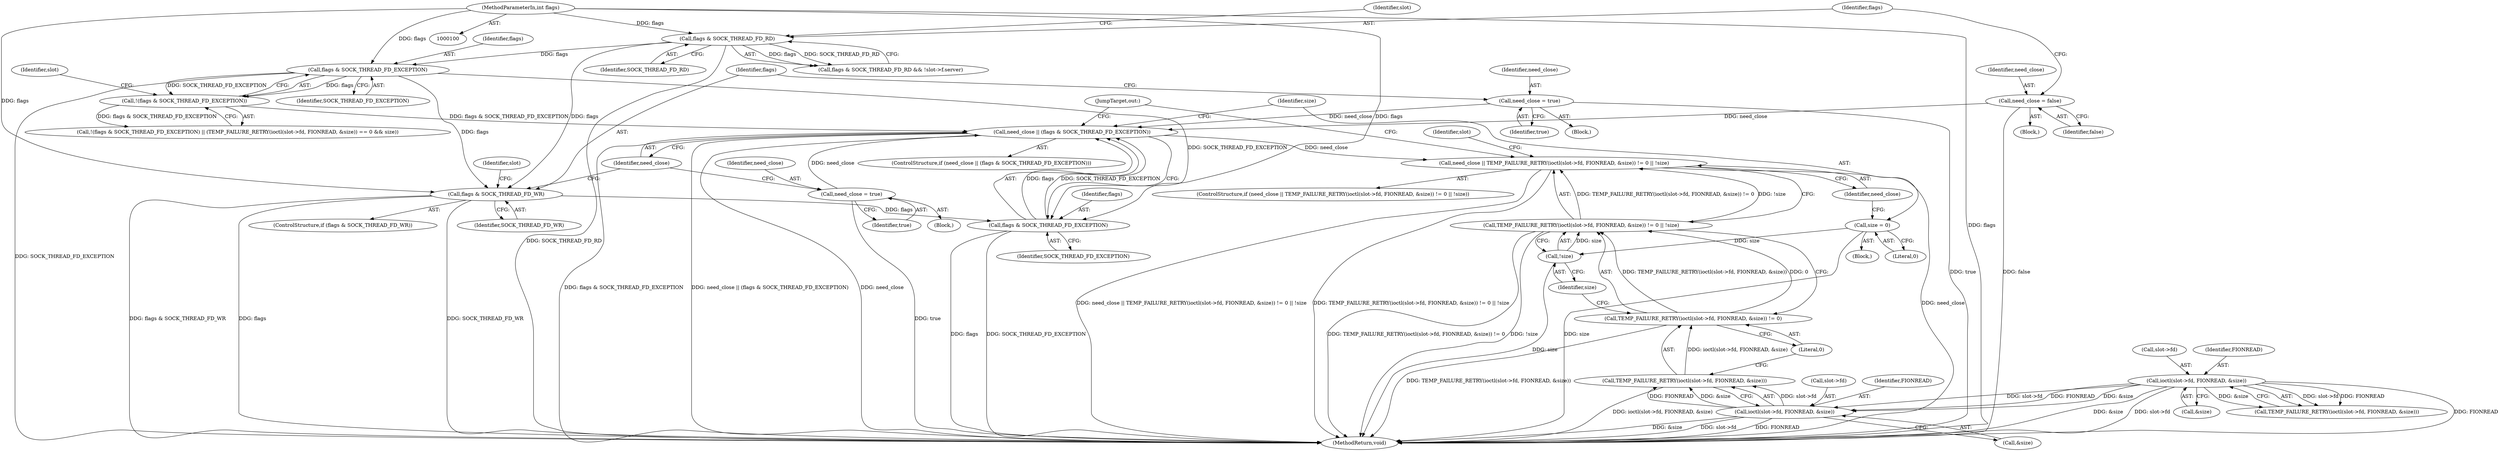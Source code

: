 digraph "0_Android_472271b153c5dc53c28beac55480a8d8434b2d5c_34@API" {
"1000225" [label="(Call,need_close || TEMP_FAILURE_RETRY(ioctl(slot->fd, FIONREAD, &size)) != 0 || !size)"];
"1000214" [label="(Call,need_close || (flags & SOCK_THREAD_FD_EXCEPTION))"];
"1000181" [label="(Call,need_close = true)"];
"1000210" [label="(Call,need_close = true)"];
"1000118" [label="(Call,need_close = false)"];
"1000146" [label="(Call,!(flags & SOCK_THREAD_FD_EXCEPTION))"];
"1000147" [label="(Call,flags & SOCK_THREAD_FD_EXCEPTION)"];
"1000123" [label="(Call,flags & SOCK_THREAD_FD_RD)"];
"1000102" [label="(MethodParameterIn,int flags)"];
"1000216" [label="(Call,flags & SOCK_THREAD_FD_EXCEPTION)"];
"1000185" [label="(Call,flags & SOCK_THREAD_FD_WR)"];
"1000227" [label="(Call,TEMP_FAILURE_RETRY(ioctl(slot->fd, FIONREAD, &size)) != 0 || !size)"];
"1000228" [label="(Call,TEMP_FAILURE_RETRY(ioctl(slot->fd, FIONREAD, &size)) != 0)"];
"1000229" [label="(Call,TEMP_FAILURE_RETRY(ioctl(slot->fd, FIONREAD, &size)))"];
"1000230" [label="(Call,ioctl(slot->fd, FIONREAD, &size))"];
"1000153" [label="(Call,ioctl(slot->fd, FIONREAD, &size))"];
"1000238" [label="(Call,!size)"];
"1000221" [label="(Call,size = 0)"];
"1000185" [label="(Call,flags & SOCK_THREAD_FD_WR)"];
"1000217" [label="(Identifier,flags)"];
"1000246" [label="(MethodReturn,void)"];
"1000119" [label="(Identifier,need_close)"];
"1000224" [label="(ControlStructure,if (need_close || TEMP_FAILURE_RETRY(ioctl(slot->fd, FIONREAD, &size)) != 0 || !size))"];
"1000157" [label="(Identifier,FIONREAD)"];
"1000219" [label="(Block,)"];
"1000104" [label="(Block,)"];
"1000129" [label="(Identifier,slot)"];
"1000231" [label="(Call,slot->fd)"];
"1000158" [label="(Call,&size)"];
"1000146" [label="(Call,!(flags & SOCK_THREAD_FD_EXCEPTION))"];
"1000225" [label="(Call,need_close || TEMP_FAILURE_RETRY(ioctl(slot->fd, FIONREAD, &size)) != 0 || !size)"];
"1000187" [label="(Identifier,SOCK_THREAD_FD_WR)"];
"1000215" [label="(Identifier,need_close)"];
"1000155" [label="(Identifier,slot)"];
"1000213" [label="(ControlStructure,if (need_close || (flags & SOCK_THREAD_FD_EXCEPTION)))"];
"1000122" [label="(Call,flags & SOCK_THREAD_FD_RD && !slot->f.server)"];
"1000194" [label="(Identifier,slot)"];
"1000214" [label="(Call,need_close || (flags & SOCK_THREAD_FD_EXCEPTION))"];
"1000211" [label="(Identifier,need_close)"];
"1000216" [label="(Call,flags & SOCK_THREAD_FD_EXCEPTION)"];
"1000148" [label="(Identifier,flags)"];
"1000125" [label="(Identifier,SOCK_THREAD_FD_RD)"];
"1000229" [label="(Call,TEMP_FAILURE_RETRY(ioctl(slot->fd, FIONREAD, &size)))"];
"1000200" [label="(Block,)"];
"1000242" [label="(JumpTarget,out:)"];
"1000181" [label="(Call,need_close = true)"];
"1000154" [label="(Call,slot->fd)"];
"1000210" [label="(Call,need_close = true)"];
"1000149" [label="(Identifier,SOCK_THREAD_FD_EXCEPTION)"];
"1000239" [label="(Identifier,size)"];
"1000230" [label="(Call,ioctl(slot->fd, FIONREAD, &size))"];
"1000102" [label="(MethodParameterIn,int flags)"];
"1000184" [label="(ControlStructure,if (flags & SOCK_THREAD_FD_WR))"];
"1000182" [label="(Identifier,need_close)"];
"1000222" [label="(Identifier,size)"];
"1000241" [label="(Identifier,slot)"];
"1000186" [label="(Identifier,flags)"];
"1000238" [label="(Call,!size)"];
"1000227" [label="(Call,TEMP_FAILURE_RETRY(ioctl(slot->fd, FIONREAD, &size)) != 0 || !size)"];
"1000147" [label="(Call,flags & SOCK_THREAD_FD_EXCEPTION)"];
"1000218" [label="(Identifier,SOCK_THREAD_FD_EXCEPTION)"];
"1000145" [label="(Call,!(flags & SOCK_THREAD_FD_EXCEPTION) || (TEMP_FAILURE_RETRY(ioctl(slot->fd, FIONREAD, &size)) == 0 && size))"];
"1000153" [label="(Call,ioctl(slot->fd, FIONREAD, &size))"];
"1000183" [label="(Identifier,true)"];
"1000223" [label="(Literal,0)"];
"1000212" [label="(Identifier,true)"];
"1000152" [label="(Call,TEMP_FAILURE_RETRY(ioctl(slot->fd, FIONREAD, &size)))"];
"1000221" [label="(Call,size = 0)"];
"1000120" [label="(Identifier,false)"];
"1000235" [label="(Call,&size)"];
"1000228" [label="(Call,TEMP_FAILURE_RETRY(ioctl(slot->fd, FIONREAD, &size)) != 0)"];
"1000118" [label="(Call,need_close = false)"];
"1000237" [label="(Literal,0)"];
"1000226" [label="(Identifier,need_close)"];
"1000171" [label="(Block,)"];
"1000123" [label="(Call,flags & SOCK_THREAD_FD_RD)"];
"1000234" [label="(Identifier,FIONREAD)"];
"1000124" [label="(Identifier,flags)"];
"1000225" -> "1000224"  [label="AST: "];
"1000225" -> "1000226"  [label="CFG: "];
"1000225" -> "1000227"  [label="CFG: "];
"1000226" -> "1000225"  [label="AST: "];
"1000227" -> "1000225"  [label="AST: "];
"1000241" -> "1000225"  [label="CFG: "];
"1000242" -> "1000225"  [label="CFG: "];
"1000225" -> "1000246"  [label="DDG: need_close || TEMP_FAILURE_RETRY(ioctl(slot->fd, FIONREAD, &size)) != 0 || !size"];
"1000225" -> "1000246"  [label="DDG: TEMP_FAILURE_RETRY(ioctl(slot->fd, FIONREAD, &size)) != 0 || !size"];
"1000225" -> "1000246"  [label="DDG: need_close"];
"1000214" -> "1000225"  [label="DDG: need_close"];
"1000227" -> "1000225"  [label="DDG: TEMP_FAILURE_RETRY(ioctl(slot->fd, FIONREAD, &size)) != 0"];
"1000227" -> "1000225"  [label="DDG: !size"];
"1000214" -> "1000213"  [label="AST: "];
"1000214" -> "1000215"  [label="CFG: "];
"1000214" -> "1000216"  [label="CFG: "];
"1000215" -> "1000214"  [label="AST: "];
"1000216" -> "1000214"  [label="AST: "];
"1000222" -> "1000214"  [label="CFG: "];
"1000242" -> "1000214"  [label="CFG: "];
"1000214" -> "1000246"  [label="DDG: flags & SOCK_THREAD_FD_EXCEPTION"];
"1000214" -> "1000246"  [label="DDG: need_close || (flags & SOCK_THREAD_FD_EXCEPTION)"];
"1000214" -> "1000246"  [label="DDG: need_close"];
"1000181" -> "1000214"  [label="DDG: need_close"];
"1000210" -> "1000214"  [label="DDG: need_close"];
"1000118" -> "1000214"  [label="DDG: need_close"];
"1000146" -> "1000214"  [label="DDG: flags & SOCK_THREAD_FD_EXCEPTION"];
"1000216" -> "1000214"  [label="DDG: flags"];
"1000216" -> "1000214"  [label="DDG: SOCK_THREAD_FD_EXCEPTION"];
"1000181" -> "1000171"  [label="AST: "];
"1000181" -> "1000183"  [label="CFG: "];
"1000182" -> "1000181"  [label="AST: "];
"1000183" -> "1000181"  [label="AST: "];
"1000186" -> "1000181"  [label="CFG: "];
"1000181" -> "1000246"  [label="DDG: true"];
"1000210" -> "1000200"  [label="AST: "];
"1000210" -> "1000212"  [label="CFG: "];
"1000211" -> "1000210"  [label="AST: "];
"1000212" -> "1000210"  [label="AST: "];
"1000215" -> "1000210"  [label="CFG: "];
"1000210" -> "1000246"  [label="DDG: true"];
"1000118" -> "1000104"  [label="AST: "];
"1000118" -> "1000120"  [label="CFG: "];
"1000119" -> "1000118"  [label="AST: "];
"1000120" -> "1000118"  [label="AST: "];
"1000124" -> "1000118"  [label="CFG: "];
"1000118" -> "1000246"  [label="DDG: false"];
"1000146" -> "1000145"  [label="AST: "];
"1000146" -> "1000147"  [label="CFG: "];
"1000147" -> "1000146"  [label="AST: "];
"1000155" -> "1000146"  [label="CFG: "];
"1000145" -> "1000146"  [label="CFG: "];
"1000146" -> "1000145"  [label="DDG: flags & SOCK_THREAD_FD_EXCEPTION"];
"1000147" -> "1000146"  [label="DDG: flags"];
"1000147" -> "1000146"  [label="DDG: SOCK_THREAD_FD_EXCEPTION"];
"1000147" -> "1000149"  [label="CFG: "];
"1000148" -> "1000147"  [label="AST: "];
"1000149" -> "1000147"  [label="AST: "];
"1000147" -> "1000246"  [label="DDG: SOCK_THREAD_FD_EXCEPTION"];
"1000123" -> "1000147"  [label="DDG: flags"];
"1000102" -> "1000147"  [label="DDG: flags"];
"1000147" -> "1000185"  [label="DDG: flags"];
"1000147" -> "1000216"  [label="DDG: SOCK_THREAD_FD_EXCEPTION"];
"1000123" -> "1000122"  [label="AST: "];
"1000123" -> "1000125"  [label="CFG: "];
"1000124" -> "1000123"  [label="AST: "];
"1000125" -> "1000123"  [label="AST: "];
"1000129" -> "1000123"  [label="CFG: "];
"1000122" -> "1000123"  [label="CFG: "];
"1000123" -> "1000246"  [label="DDG: SOCK_THREAD_FD_RD"];
"1000123" -> "1000122"  [label="DDG: flags"];
"1000123" -> "1000122"  [label="DDG: SOCK_THREAD_FD_RD"];
"1000102" -> "1000123"  [label="DDG: flags"];
"1000123" -> "1000185"  [label="DDG: flags"];
"1000102" -> "1000100"  [label="AST: "];
"1000102" -> "1000246"  [label="DDG: flags"];
"1000102" -> "1000185"  [label="DDG: flags"];
"1000102" -> "1000216"  [label="DDG: flags"];
"1000216" -> "1000218"  [label="CFG: "];
"1000217" -> "1000216"  [label="AST: "];
"1000218" -> "1000216"  [label="AST: "];
"1000216" -> "1000246"  [label="DDG: flags"];
"1000216" -> "1000246"  [label="DDG: SOCK_THREAD_FD_EXCEPTION"];
"1000185" -> "1000216"  [label="DDG: flags"];
"1000185" -> "1000184"  [label="AST: "];
"1000185" -> "1000187"  [label="CFG: "];
"1000186" -> "1000185"  [label="AST: "];
"1000187" -> "1000185"  [label="AST: "];
"1000194" -> "1000185"  [label="CFG: "];
"1000215" -> "1000185"  [label="CFG: "];
"1000185" -> "1000246"  [label="DDG: flags & SOCK_THREAD_FD_WR"];
"1000185" -> "1000246"  [label="DDG: flags"];
"1000185" -> "1000246"  [label="DDG: SOCK_THREAD_FD_WR"];
"1000227" -> "1000228"  [label="CFG: "];
"1000227" -> "1000238"  [label="CFG: "];
"1000228" -> "1000227"  [label="AST: "];
"1000238" -> "1000227"  [label="AST: "];
"1000227" -> "1000246"  [label="DDG: TEMP_FAILURE_RETRY(ioctl(slot->fd, FIONREAD, &size)) != 0"];
"1000227" -> "1000246"  [label="DDG: !size"];
"1000228" -> "1000227"  [label="DDG: TEMP_FAILURE_RETRY(ioctl(slot->fd, FIONREAD, &size))"];
"1000228" -> "1000227"  [label="DDG: 0"];
"1000238" -> "1000227"  [label="DDG: size"];
"1000228" -> "1000237"  [label="CFG: "];
"1000229" -> "1000228"  [label="AST: "];
"1000237" -> "1000228"  [label="AST: "];
"1000239" -> "1000228"  [label="CFG: "];
"1000228" -> "1000246"  [label="DDG: TEMP_FAILURE_RETRY(ioctl(slot->fd, FIONREAD, &size))"];
"1000229" -> "1000228"  [label="DDG: ioctl(slot->fd, FIONREAD, &size)"];
"1000229" -> "1000230"  [label="CFG: "];
"1000230" -> "1000229"  [label="AST: "];
"1000237" -> "1000229"  [label="CFG: "];
"1000229" -> "1000246"  [label="DDG: ioctl(slot->fd, FIONREAD, &size)"];
"1000230" -> "1000229"  [label="DDG: slot->fd"];
"1000230" -> "1000229"  [label="DDG: FIONREAD"];
"1000230" -> "1000229"  [label="DDG: &size"];
"1000230" -> "1000235"  [label="CFG: "];
"1000231" -> "1000230"  [label="AST: "];
"1000234" -> "1000230"  [label="AST: "];
"1000235" -> "1000230"  [label="AST: "];
"1000230" -> "1000246"  [label="DDG: &size"];
"1000230" -> "1000246"  [label="DDG: slot->fd"];
"1000230" -> "1000246"  [label="DDG: FIONREAD"];
"1000153" -> "1000230"  [label="DDG: slot->fd"];
"1000153" -> "1000230"  [label="DDG: FIONREAD"];
"1000153" -> "1000230"  [label="DDG: &size"];
"1000153" -> "1000152"  [label="AST: "];
"1000153" -> "1000158"  [label="CFG: "];
"1000154" -> "1000153"  [label="AST: "];
"1000157" -> "1000153"  [label="AST: "];
"1000158" -> "1000153"  [label="AST: "];
"1000152" -> "1000153"  [label="CFG: "];
"1000153" -> "1000246"  [label="DDG: FIONREAD"];
"1000153" -> "1000246"  [label="DDG: &size"];
"1000153" -> "1000246"  [label="DDG: slot->fd"];
"1000153" -> "1000152"  [label="DDG: slot->fd"];
"1000153" -> "1000152"  [label="DDG: FIONREAD"];
"1000153" -> "1000152"  [label="DDG: &size"];
"1000238" -> "1000239"  [label="CFG: "];
"1000239" -> "1000238"  [label="AST: "];
"1000238" -> "1000246"  [label="DDG: size"];
"1000221" -> "1000238"  [label="DDG: size"];
"1000221" -> "1000219"  [label="AST: "];
"1000221" -> "1000223"  [label="CFG: "];
"1000222" -> "1000221"  [label="AST: "];
"1000223" -> "1000221"  [label="AST: "];
"1000226" -> "1000221"  [label="CFG: "];
"1000221" -> "1000246"  [label="DDG: size"];
}

